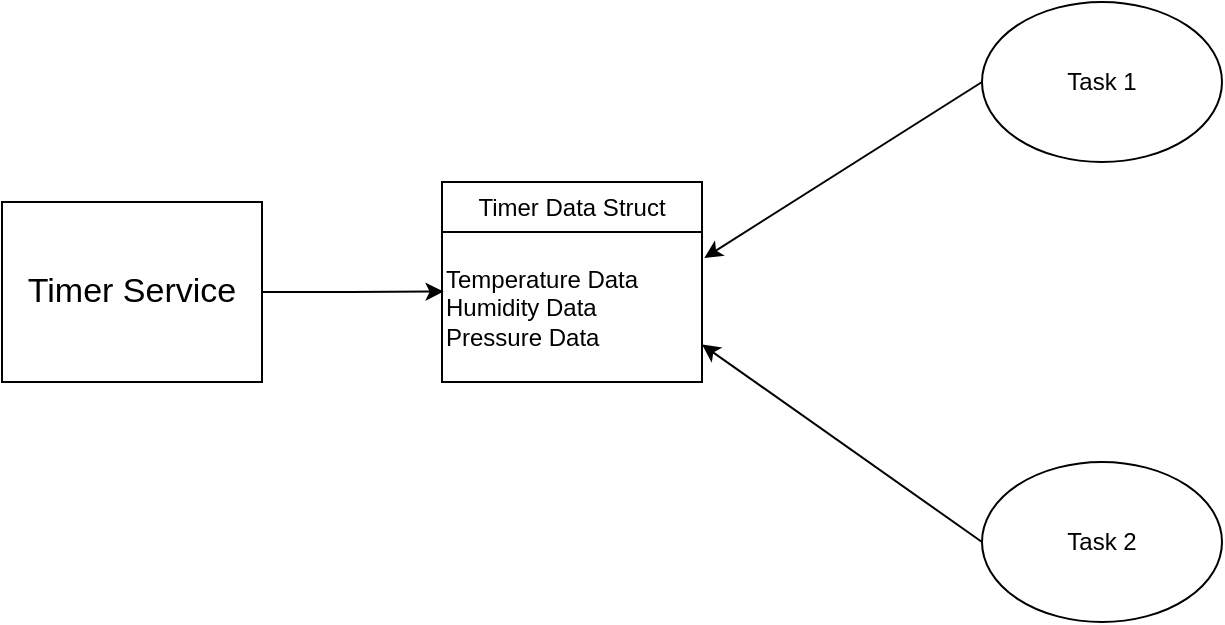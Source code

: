 <mxfile version="26.1.1">
  <diagram name="Page-1" id="H4In-ABZrUr2OvOwVcPQ">
    <mxGraphModel dx="1050" dy="621" grid="1" gridSize="10" guides="1" tooltips="1" connect="1" arrows="1" fold="1" page="1" pageScale="1" pageWidth="850" pageHeight="1100" math="0" shadow="0">
      <root>
        <mxCell id="0" />
        <mxCell id="1" parent="0" />
        <mxCell id="UhXIX0nOBtcQJprqGoC--1" value="&lt;font style=&quot;font-size: 17px;&quot;&gt;Timer Service&lt;/font&gt;" style="rounded=0;whiteSpace=wrap;html=1;" vertex="1" parent="1">
          <mxGeometry x="150" y="260" width="130" height="90" as="geometry" />
        </mxCell>
        <mxCell id="UhXIX0nOBtcQJprqGoC--4" value="Temperature Data&lt;div&gt;Humidity Data&lt;/div&gt;&lt;div&gt;Pressure Data&lt;/div&gt;" style="rounded=0;whiteSpace=wrap;html=1;align=left;" vertex="1" parent="1">
          <mxGeometry x="370" y="275" width="130" height="75" as="geometry" />
        </mxCell>
        <mxCell id="UhXIX0nOBtcQJprqGoC--5" value="Timer Data Struct" style="rounded=0;whiteSpace=wrap;html=1;" vertex="1" parent="1">
          <mxGeometry x="370" y="250" width="130" height="25" as="geometry" />
        </mxCell>
        <mxCell id="UhXIX0nOBtcQJprqGoC--9" style="rounded=0;orthogonalLoop=1;jettySize=auto;html=1;exitX=0;exitY=0.5;exitDx=0;exitDy=0;entryX=1.009;entryY=0.173;entryDx=0;entryDy=0;entryPerimeter=0;" edge="1" parent="1" source="UhXIX0nOBtcQJprqGoC--6" target="UhXIX0nOBtcQJprqGoC--4">
          <mxGeometry relative="1" as="geometry" />
        </mxCell>
        <mxCell id="UhXIX0nOBtcQJprqGoC--6" value="Task 1" style="ellipse;whiteSpace=wrap;html=1;" vertex="1" parent="1">
          <mxGeometry x="640" y="160" width="120" height="80" as="geometry" />
        </mxCell>
        <mxCell id="UhXIX0nOBtcQJprqGoC--10" style="rounded=0;orthogonalLoop=1;jettySize=auto;html=1;exitX=0;exitY=0.5;exitDx=0;exitDy=0;entryX=1;entryY=0.75;entryDx=0;entryDy=0;" edge="1" parent="1" source="UhXIX0nOBtcQJprqGoC--7" target="UhXIX0nOBtcQJprqGoC--4">
          <mxGeometry relative="1" as="geometry" />
        </mxCell>
        <mxCell id="UhXIX0nOBtcQJprqGoC--7" value="Task 2" style="ellipse;whiteSpace=wrap;html=1;" vertex="1" parent="1">
          <mxGeometry x="640" y="390" width="120" height="80" as="geometry" />
        </mxCell>
        <mxCell id="UhXIX0nOBtcQJprqGoC--13" style="edgeStyle=orthogonalEdgeStyle;rounded=0;orthogonalLoop=1;jettySize=auto;html=1;exitX=1;exitY=0.5;exitDx=0;exitDy=0;entryX=0.006;entryY=0.397;entryDx=0;entryDy=0;entryPerimeter=0;" edge="1" parent="1" source="UhXIX0nOBtcQJprqGoC--1" target="UhXIX0nOBtcQJprqGoC--4">
          <mxGeometry relative="1" as="geometry" />
        </mxCell>
      </root>
    </mxGraphModel>
  </diagram>
</mxfile>
